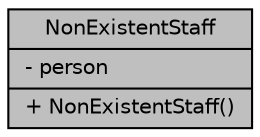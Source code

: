 digraph "NonExistentStaff"
{
 // LATEX_PDF_SIZE
  edge [fontname="Helvetica",fontsize="10",labelfontname="Helvetica",labelfontsize="10"];
  node [fontname="Helvetica",fontsize="10",shape=record];
  Node1 [label="{NonExistentStaff\n|- person\l|+ NonExistentStaff()\l}",height=0.2,width=0.4,color="black", fillcolor="grey75", style="filled", fontcolor="black",tooltip=" "];
}
